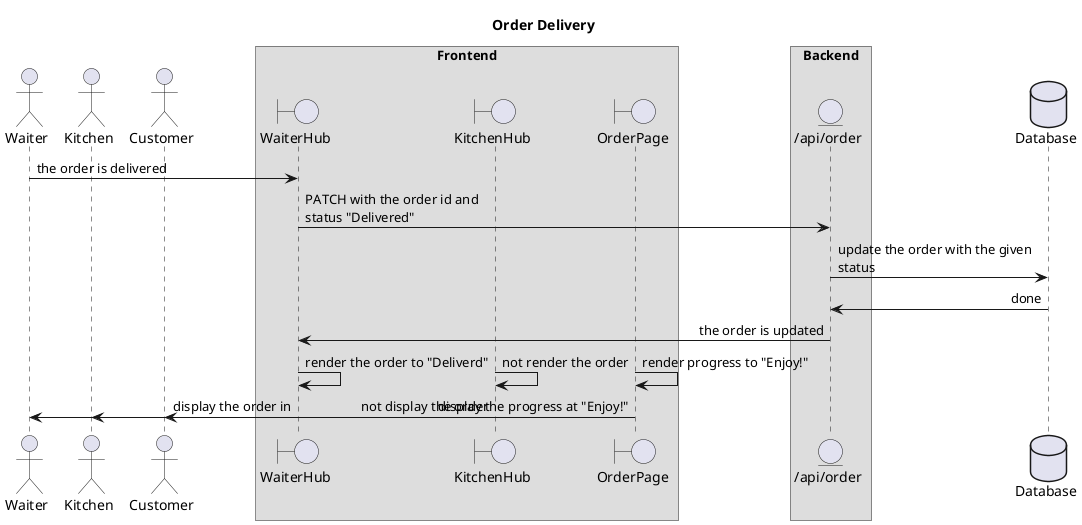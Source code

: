 ' This diagram is written in plantuml with the aid of
' jebbs' [PlantUML](https://marketplace.visualstudio.com/items?itemName=jebbs.plantuml) plugin in VSCode
@startuml
' diagram format
skinparam sequenceArrowThickness 1
skinparam maxmessagesize 200
skinparam BoxPadding 50
skinparam SequenceMessageAlign first
!pragma teoz true

title Order Delivery

' actors
actor Waiter
actor Kitchen
actor Customer
' frontend entities
box Frontend
boundary WaiterHub
boundary KitchenHub
boundary OrderPage
end box
' backend entities
box Backend
entity "/api/order" as OrderAPI
end box
' database entities
database Database

Waiter -> WaiterHub: the order is delivered
WaiterHub -> OrderAPI: PATCH with the order id and status "Delivered"
OrderAPI -> Database: update the order with the given status
Database -> OrderAPI: done
OrderAPI -> WaiterHub: the order is updated
WaiterHub -> WaiterHub: render the order to "Deliverd"
& OrderPage -> OrderPage: render progress to "Enjoy!"
& KitchenHub -> KitchenHub: not render the order
WaiterHub -> Waiter: display the order in 
& KitchenHub -> Kitchen: not display the order
& OrderPage -> Customer: display the progress at "Enjoy!"
@enduml